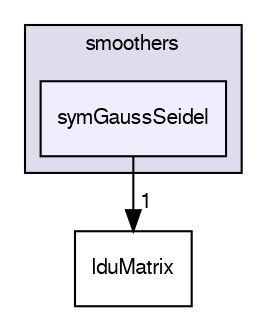 digraph "src/OpenFOAM/matrices/lduMatrix/smoothers/symGaussSeidel" {
  bgcolor=transparent;
  compound=true
  node [ fontsize="10", fontname="FreeSans"];
  edge [ labelfontsize="10", labelfontname="FreeSans"];
  subgraph clusterdir_27bacb8e19b5862d96d869422b2be03b {
    graph [ bgcolor="#ddddee", pencolor="black", label="smoothers" fontname="FreeSans", fontsize="10", URL="dir_27bacb8e19b5862d96d869422b2be03b.html"]
  dir_b8ecbc0f322627defd4b191976bf0d47 [shape=box, label="symGaussSeidel", style="filled", fillcolor="#eeeeff", pencolor="black", URL="dir_b8ecbc0f322627defd4b191976bf0d47.html"];
  }
  dir_1ce70feb2b06c30ebd4091245573b99e [shape=box label="lduMatrix" URL="dir_1ce70feb2b06c30ebd4091245573b99e.html"];
  dir_b8ecbc0f322627defd4b191976bf0d47->dir_1ce70feb2b06c30ebd4091245573b99e [headlabel="1", labeldistance=1.5 headhref="dir_002007_001985.html"];
}
